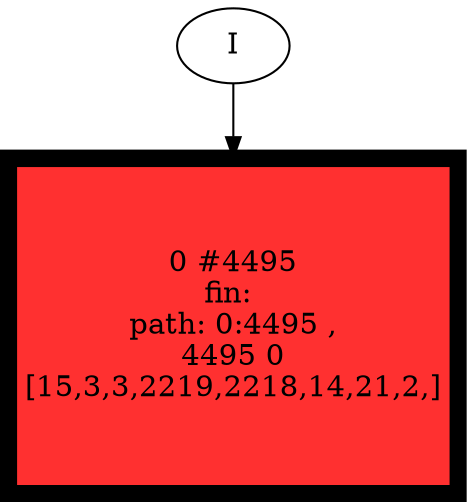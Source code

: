 // produced with flexfringe // 
digraph DFA {
	0 [label="root" shape=box];
		I -> 0;
	0 [ label="0 #4495
fin: 
 path: 0:4495 , 
4495 0
[15,3,3,2219,2218,14,21,2,]" , style=filled, fillcolor="firebrick1", width=2.24187, height=2.24187, penwidth=8.41094];
}
